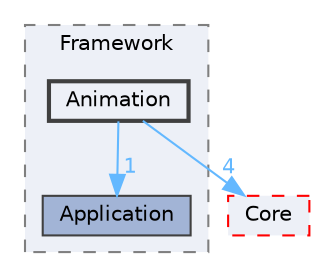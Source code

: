 digraph "Animation"
{
 // INTERACTIVE_SVG=YES
 // LATEX_PDF_SIZE
  bgcolor="transparent";
  edge [fontname=Helvetica,fontsize=10,labelfontname=Helvetica,labelfontsize=10];
  node [fontname=Helvetica,fontsize=10,shape=box,height=0.2,width=0.4];
  compound=true
  subgraph clusterdir_5e91650a46d604759d601f9856541501 {
    graph [ bgcolor="#edf0f7", pencolor="grey50", label="Framework", fontname=Helvetica,fontsize=10 style="filled,dashed", URL="dir_5e91650a46d604759d601f9856541501.html",tooltip=""]
  dir_0c4d1009c699fa6aa489c5b9b3c42ca7 [label="Application", fillcolor="#a2b4d6", color="grey25", style="filled", URL="dir_0c4d1009c699fa6aa489c5b9b3c42ca7.html",tooltip=""];
  dir_52f21de8972a95513542383c08269175 [label="Animation", fillcolor="#edf0f7", color="grey25", style="filled,bold", URL="dir_52f21de8972a95513542383c08269175.html",tooltip=""];
  }
  dir_0e6cddcc9caa1238c7f3774224afaa45 [label="Core", fillcolor="#edf0f7", color="red", style="filled,dashed", URL="dir_0e6cddcc9caa1238c7f3774224afaa45.html",tooltip=""];
  dir_52f21de8972a95513542383c08269175->dir_0c4d1009c699fa6aa489c5b9b3c42ca7 [headlabel="1", labeldistance=1.5 headhref="dir_000037_000054.html" href="dir_000037_000054.html" color="steelblue1" fontcolor="steelblue1"];
  dir_52f21de8972a95513542383c08269175->dir_0e6cddcc9caa1238c7f3774224afaa45 [headlabel="4", labeldistance=1.5 headhref="dir_000037_000266.html" href="dir_000037_000266.html" color="steelblue1" fontcolor="steelblue1"];
}
